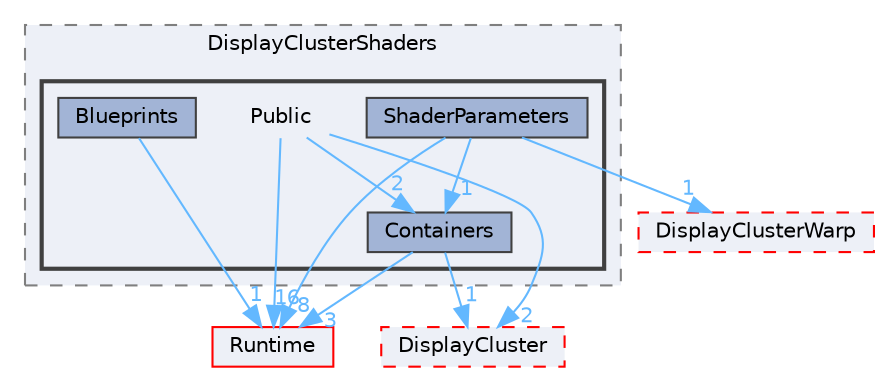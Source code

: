 digraph "Public"
{
 // INTERACTIVE_SVG=YES
 // LATEX_PDF_SIZE
  bgcolor="transparent";
  edge [fontname=Helvetica,fontsize=10,labelfontname=Helvetica,labelfontsize=10];
  node [fontname=Helvetica,fontsize=10,shape=box,height=0.2,width=0.4];
  compound=true
  subgraph clusterdir_581e12d42aa2b5fed96348dbd9155d5d {
    graph [ bgcolor="#edf0f7", pencolor="grey50", label="DisplayClusterShaders", fontname=Helvetica,fontsize=10 style="filled,dashed", URL="dir_581e12d42aa2b5fed96348dbd9155d5d.html",tooltip=""]
  subgraph clusterdir_be0118a79862c4ac7fc9779a947b318a {
    graph [ bgcolor="#edf0f7", pencolor="grey25", label="", fontname=Helvetica,fontsize=10 style="filled,bold", URL="dir_be0118a79862c4ac7fc9779a947b318a.html",tooltip=""]
    dir_be0118a79862c4ac7fc9779a947b318a [shape=plaintext, label="Public"];
  dir_aa6880a86947925efafb320df2633c57 [label="Blueprints", fillcolor="#a2b4d6", color="grey25", style="filled", URL="dir_aa6880a86947925efafb320df2633c57.html",tooltip=""];
  dir_77bfb91bbf4ae396725f9d1825fe8f7c [label="Containers", fillcolor="#a2b4d6", color="grey25", style="filled", URL="dir_77bfb91bbf4ae396725f9d1825fe8f7c.html",tooltip=""];
  dir_3bc538bcec201c8a7d099d29a472ead2 [label="ShaderParameters", fillcolor="#a2b4d6", color="grey25", style="filled", URL="dir_3bc538bcec201c8a7d099d29a472ead2.html",tooltip=""];
  }
  }
  dir_7536b172fbd480bfd146a1b1acd6856b [label="Runtime", fillcolor="#edf0f7", color="red", style="filled", URL="dir_7536b172fbd480bfd146a1b1acd6856b.html",tooltip=""];
  dir_d83c855bf8b66896400089d2317d0824 [label="DisplayCluster", fillcolor="#edf0f7", color="red", style="filled,dashed", URL="dir_d83c855bf8b66896400089d2317d0824.html",tooltip=""];
  dir_52b965c3c783bb902f13f2edd38d51f0 [label="DisplayClusterWarp", fillcolor="#edf0f7", color="red", style="filled,dashed", URL="dir_52b965c3c783bb902f13f2edd38d51f0.html",tooltip=""];
  dir_be0118a79862c4ac7fc9779a947b318a->dir_7536b172fbd480bfd146a1b1acd6856b [headlabel="16", labeldistance=1.5 headhref="dir_000897_000984.html" href="dir_000897_000984.html" color="steelblue1" fontcolor="steelblue1"];
  dir_be0118a79862c4ac7fc9779a947b318a->dir_77bfb91bbf4ae396725f9d1825fe8f7c [headlabel="2", labeldistance=1.5 headhref="dir_000897_000250.html" href="dir_000897_000250.html" color="steelblue1" fontcolor="steelblue1"];
  dir_be0118a79862c4ac7fc9779a947b318a->dir_d83c855bf8b66896400089d2317d0824 [headlabel="2", labeldistance=1.5 headhref="dir_000897_000316.html" href="dir_000897_000316.html" color="steelblue1" fontcolor="steelblue1"];
  dir_aa6880a86947925efafb320df2633c57->dir_7536b172fbd480bfd146a1b1acd6856b [headlabel="1", labeldistance=1.5 headhref="dir_000108_000984.html" href="dir_000108_000984.html" color="steelblue1" fontcolor="steelblue1"];
  dir_77bfb91bbf4ae396725f9d1825fe8f7c->dir_7536b172fbd480bfd146a1b1acd6856b [headlabel="3", labeldistance=1.5 headhref="dir_000250_000984.html" href="dir_000250_000984.html" color="steelblue1" fontcolor="steelblue1"];
  dir_77bfb91bbf4ae396725f9d1825fe8f7c->dir_d83c855bf8b66896400089d2317d0824 [headlabel="1", labeldistance=1.5 headhref="dir_000250_000316.html" href="dir_000250_000316.html" color="steelblue1" fontcolor="steelblue1"];
  dir_3bc538bcec201c8a7d099d29a472ead2->dir_52b965c3c783bb902f13f2edd38d51f0 [headlabel="1", labeldistance=1.5 headhref="dir_001034_000336.html" href="dir_001034_000336.html" color="steelblue1" fontcolor="steelblue1"];
  dir_3bc538bcec201c8a7d099d29a472ead2->dir_7536b172fbd480bfd146a1b1acd6856b [headlabel="8", labeldistance=1.5 headhref="dir_001034_000984.html" href="dir_001034_000984.html" color="steelblue1" fontcolor="steelblue1"];
  dir_3bc538bcec201c8a7d099d29a472ead2->dir_77bfb91bbf4ae396725f9d1825fe8f7c [headlabel="1", labeldistance=1.5 headhref="dir_001034_000250.html" href="dir_001034_000250.html" color="steelblue1" fontcolor="steelblue1"];
}
